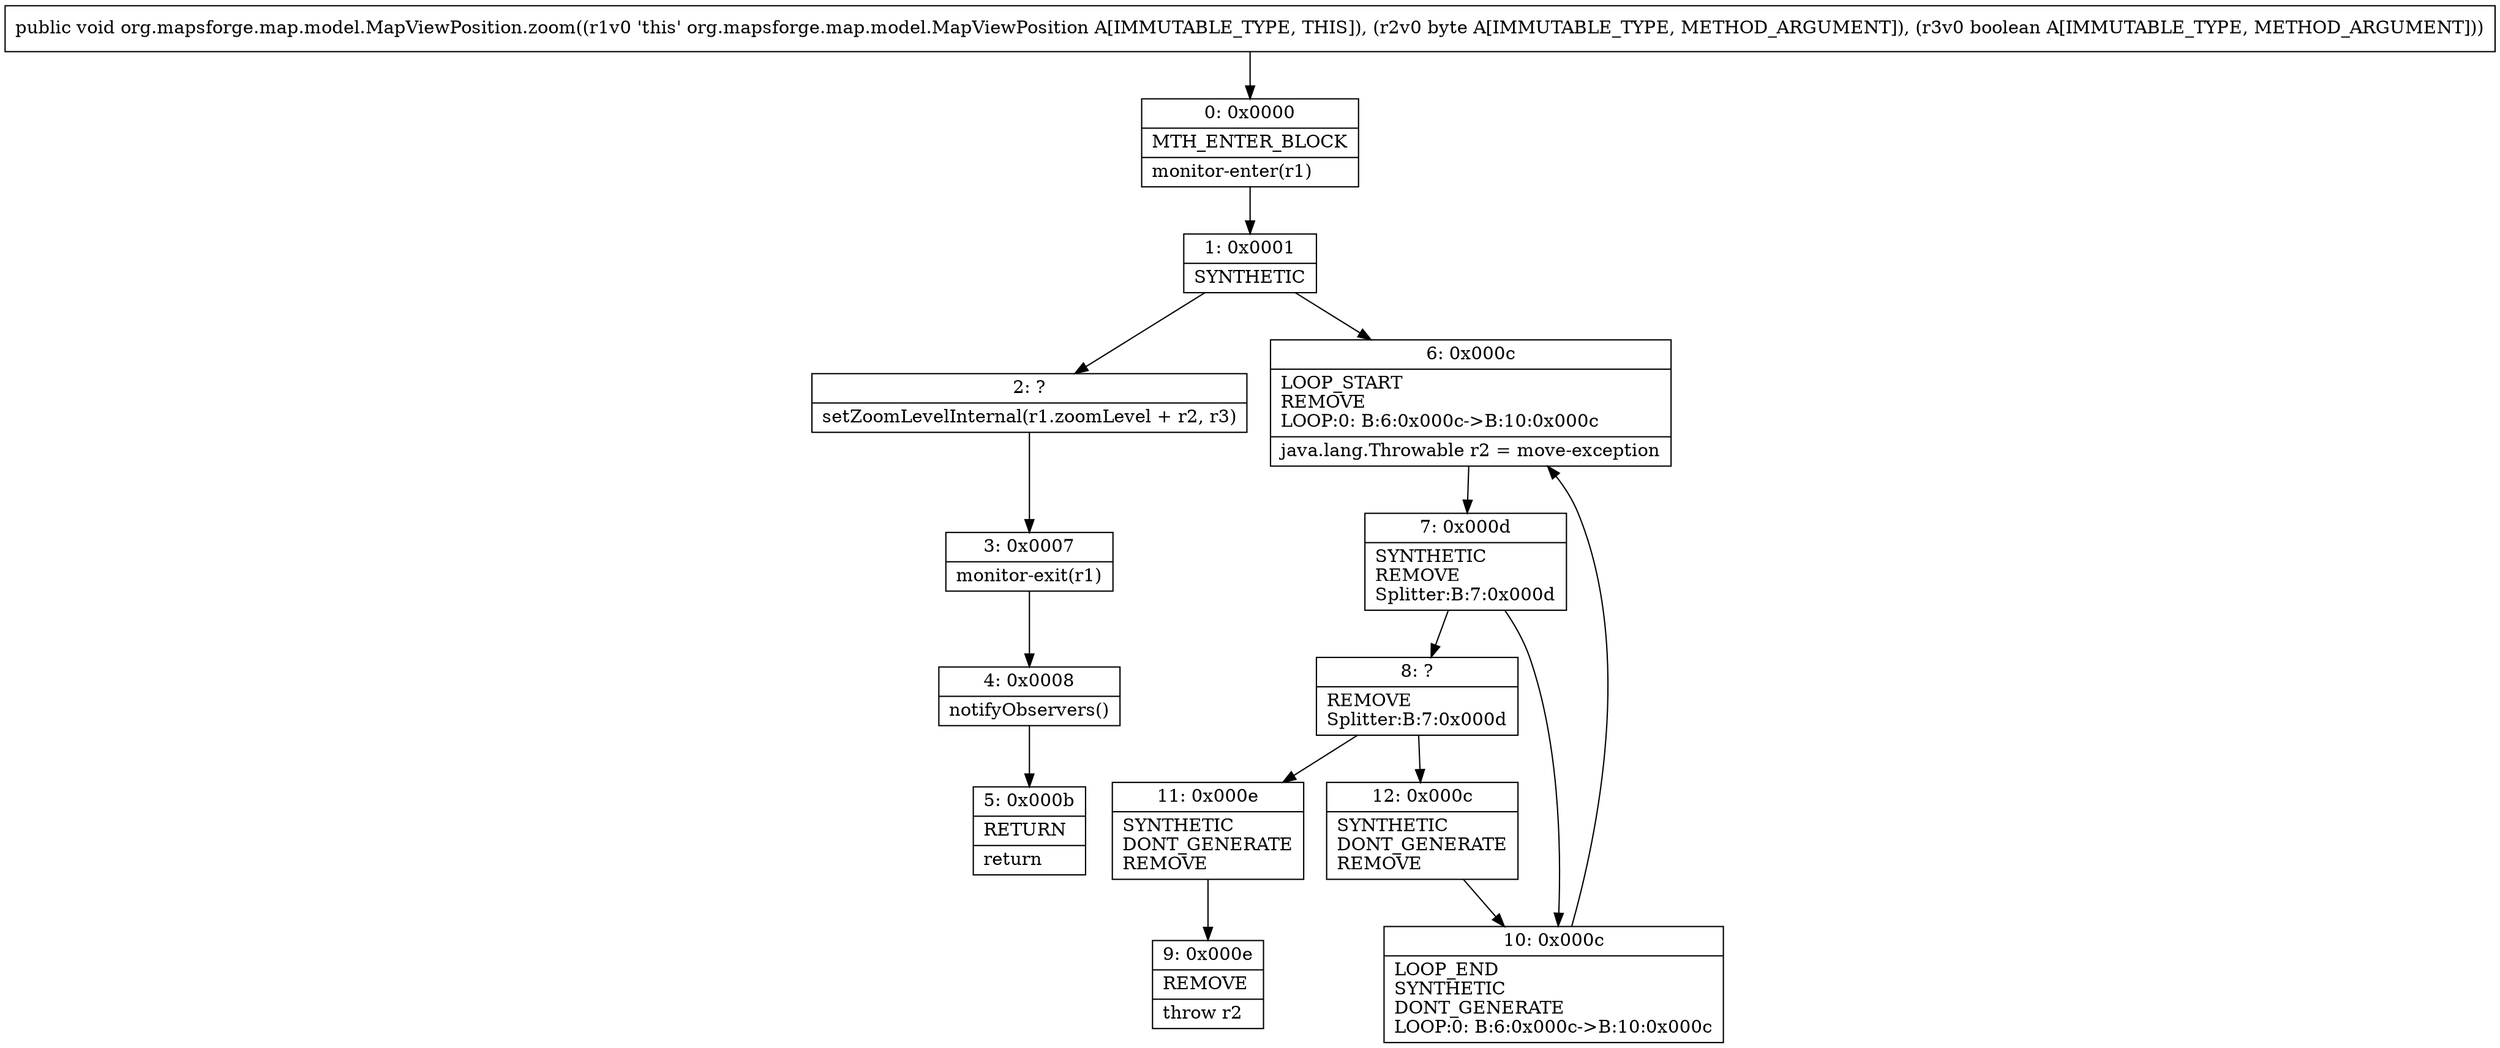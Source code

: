 digraph "CFG fororg.mapsforge.map.model.MapViewPosition.zoom(BZ)V" {
Node_0 [shape=record,label="{0\:\ 0x0000|MTH_ENTER_BLOCK\l|monitor\-enter(r1)\l}"];
Node_1 [shape=record,label="{1\:\ 0x0001|SYNTHETIC\l}"];
Node_2 [shape=record,label="{2\:\ ?|setZoomLevelInternal(r1.zoomLevel + r2, r3)\l}"];
Node_3 [shape=record,label="{3\:\ 0x0007|monitor\-exit(r1)\l}"];
Node_4 [shape=record,label="{4\:\ 0x0008|notifyObservers()\l}"];
Node_5 [shape=record,label="{5\:\ 0x000b|RETURN\l|return\l}"];
Node_6 [shape=record,label="{6\:\ 0x000c|LOOP_START\lREMOVE\lLOOP:0: B:6:0x000c\-\>B:10:0x000c\l|java.lang.Throwable r2 = move\-exception\l}"];
Node_7 [shape=record,label="{7\:\ 0x000d|SYNTHETIC\lREMOVE\lSplitter:B:7:0x000d\l}"];
Node_8 [shape=record,label="{8\:\ ?|REMOVE\lSplitter:B:7:0x000d\l}"];
Node_9 [shape=record,label="{9\:\ 0x000e|REMOVE\l|throw r2\l}"];
Node_10 [shape=record,label="{10\:\ 0x000c|LOOP_END\lSYNTHETIC\lDONT_GENERATE\lLOOP:0: B:6:0x000c\-\>B:10:0x000c\l}"];
Node_11 [shape=record,label="{11\:\ 0x000e|SYNTHETIC\lDONT_GENERATE\lREMOVE\l}"];
Node_12 [shape=record,label="{12\:\ 0x000c|SYNTHETIC\lDONT_GENERATE\lREMOVE\l}"];
MethodNode[shape=record,label="{public void org.mapsforge.map.model.MapViewPosition.zoom((r1v0 'this' org.mapsforge.map.model.MapViewPosition A[IMMUTABLE_TYPE, THIS]), (r2v0 byte A[IMMUTABLE_TYPE, METHOD_ARGUMENT]), (r3v0 boolean A[IMMUTABLE_TYPE, METHOD_ARGUMENT])) }"];
MethodNode -> Node_0;
Node_0 -> Node_1;
Node_1 -> Node_2;
Node_1 -> Node_6;
Node_2 -> Node_3;
Node_3 -> Node_4;
Node_4 -> Node_5;
Node_6 -> Node_7;
Node_7 -> Node_8;
Node_7 -> Node_10;
Node_8 -> Node_11;
Node_8 -> Node_12;
Node_10 -> Node_6;
Node_11 -> Node_9;
Node_12 -> Node_10;
}

